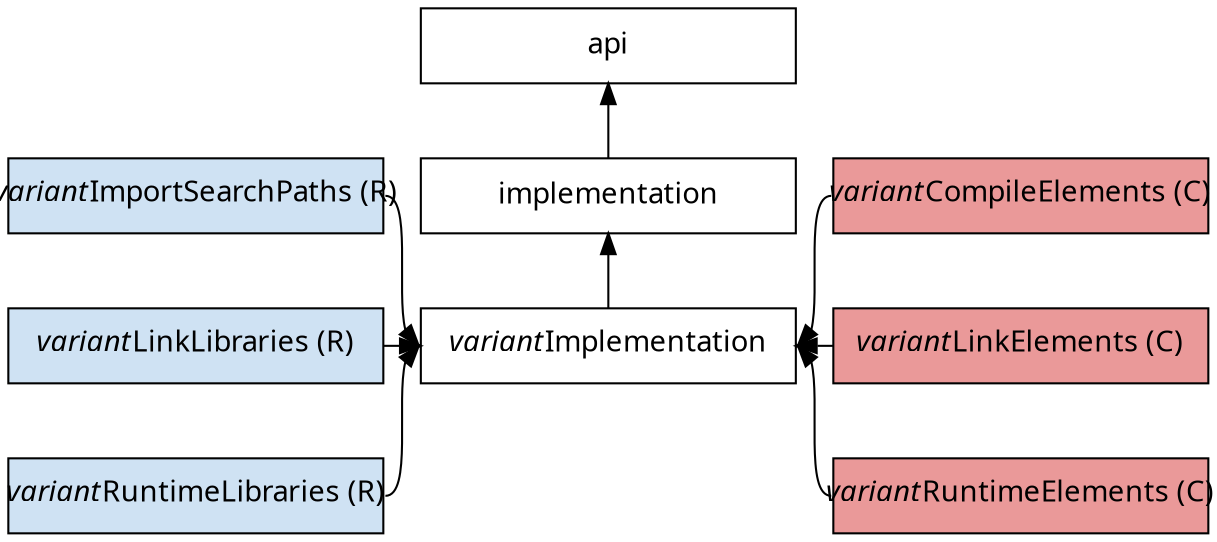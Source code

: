 digraph nativeLibraryConfigurations {
  graph [ dpi = 100, fontname="Sans"];
  node [fontname = "Sans"];
  edge [fontname = "Sans"];
  node [shape=rectangle, fixedsize=true, width=2.5, height=0.5];

  subgraph central {
    node[style=filled, fillcolor=white]
    api -> implementation -> variantImplementation [style=invis, weight=1000]
    variantImplementation -> implementation -> api [headport=s, tailport=n]

    variantImplementation[label=<<i>variant</i>Implementation>]
  }

  subgraph left {
    node[style=filled, fillcolor="#cfe2f3"]
    importSearchPaths -> linkLibraries -> runtimeLibraries [style=invis, weight=1000]

    importSearchPaths[label=<<i>variant</i>ImportSearchPaths (R)>]
    linkLibraries[label=<<i>variant</i>LinkLibraries (R)>]
    runtimeLibraries[label=<<i>variant</i>RuntimeLibraries (R)>]
  }

  subgraph right {
    node[style=filled, fillcolor="#ea9999"]
    compileElements -> linkElements -> runtimeElements [style=invis, weight=1000]

    compileElements[label=<<i>variant</i>CompileElements (C)>]
    linkElements[label=<<i>variant</i>LinkElements (C)>]
    runtimeElements[label=<<i>variant</i>RuntimeElements (C)>]
  }

  // Ensure the order is preserved
  {rank=same importSearchPaths implementation compileElements}
  {rank=same linkElements variantImplementation linkLibraries}
  linkLibraries -> variantImplementation -> linkElements [style=invis]

  {importSearchPaths, linkLibraries, runtimeLibraries} -> variantImplementation [headport=w, tailport=e]
  {compileElements, linkElements, runtimeElements} -> variantImplementation [headport=e, tailport=w]
}

